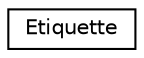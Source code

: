 digraph "Graphical Class Hierarchy"
{
  edge [fontname="Helvetica",fontsize="10",labelfontname="Helvetica",labelfontsize="10"];
  node [fontname="Helvetica",fontsize="10",shape=record];
  rankdir="LR";
  Node1 [label="Etiquette",height=0.2,width=0.4,color="black", fillcolor="white", style="filled",URL="$class_etiquette.html"];
}
